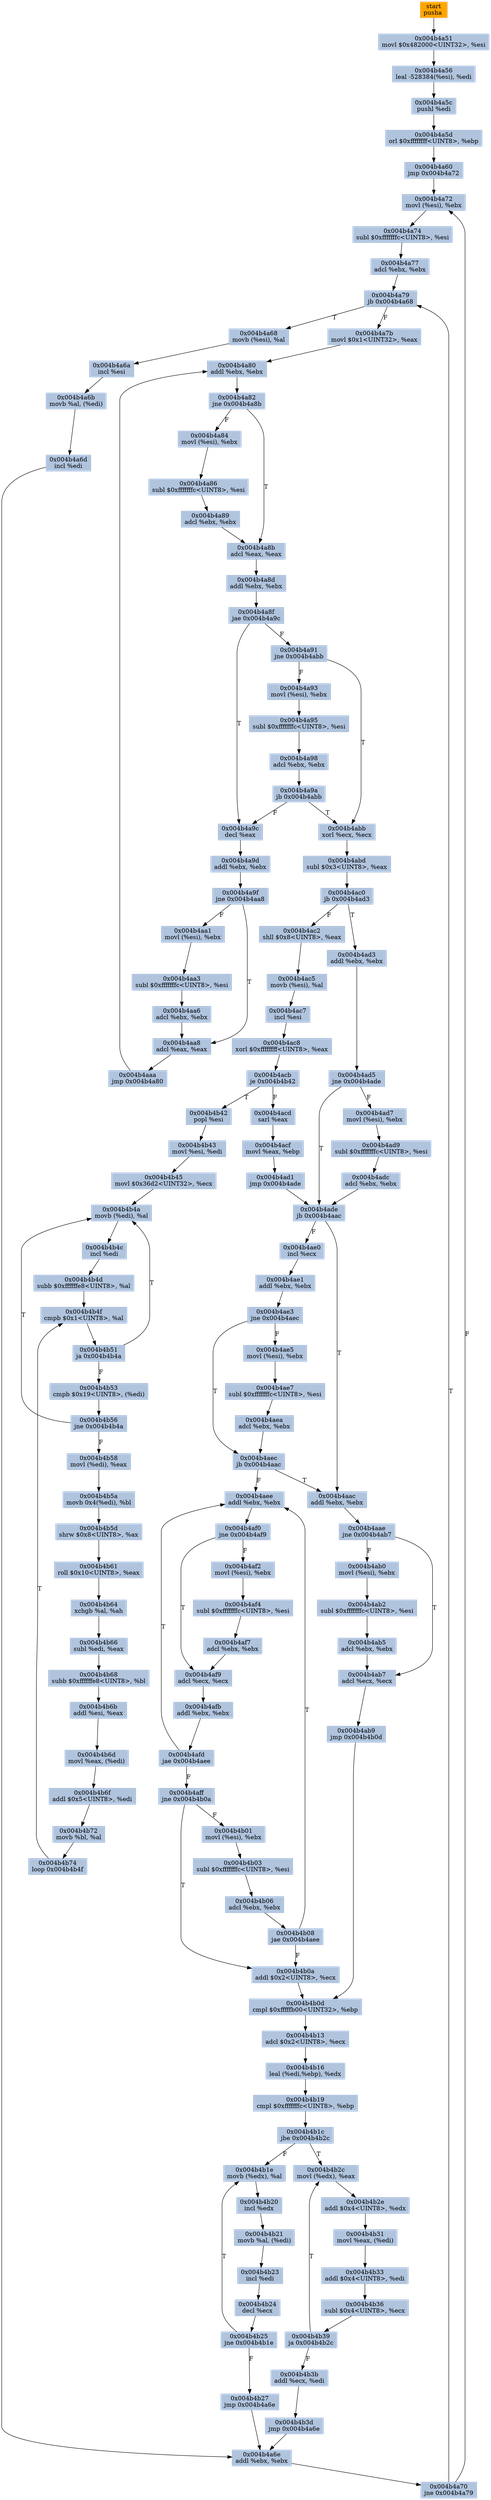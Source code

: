digraph G {
node[shape=rectangle,style=filled,fillcolor=lightsteelblue,color=lightsteelblue]
bgcolor="transparent"
a0x004b4a50pusha_[label="start\npusha ",color="lightgrey",fillcolor="orange"];
a0x004b4a51movl_0x482000UINT32_esi[label="0x004b4a51\nmovl $0x482000<UINT32>, %esi"];
a0x004b4a56leal__528384esi__edi[label="0x004b4a56\nleal -528384(%esi), %edi"];
a0x004b4a5cpushl_edi[label="0x004b4a5c\npushl %edi"];
a0x004b4a5dorl_0xffffffffUINT8_ebp[label="0x004b4a5d\norl $0xffffffff<UINT8>, %ebp"];
a0x004b4a60jmp_0x004b4a72[label="0x004b4a60\njmp 0x004b4a72"];
a0x004b4a72movl_esi__ebx[label="0x004b4a72\nmovl (%esi), %ebx"];
a0x004b4a74subl_0xfffffffcUINT8_esi[label="0x004b4a74\nsubl $0xfffffffc<UINT8>, %esi"];
a0x004b4a77adcl_ebx_ebx[label="0x004b4a77\nadcl %ebx, %ebx"];
a0x004b4a79jb_0x004b4a68[label="0x004b4a79\njb 0x004b4a68"];
a0x004b4a68movb_esi__al[label="0x004b4a68\nmovb (%esi), %al"];
a0x004b4a6aincl_esi[label="0x004b4a6a\nincl %esi"];
a0x004b4a6bmovb_al_edi_[label="0x004b4a6b\nmovb %al, (%edi)"];
a0x004b4a6dincl_edi[label="0x004b4a6d\nincl %edi"];
a0x004b4a6eaddl_ebx_ebx[label="0x004b4a6e\naddl %ebx, %ebx"];
a0x004b4a70jne_0x004b4a79[label="0x004b4a70\njne 0x004b4a79"];
a0x004b4a7bmovl_0x1UINT32_eax[label="0x004b4a7b\nmovl $0x1<UINT32>, %eax"];
a0x004b4a80addl_ebx_ebx[label="0x004b4a80\naddl %ebx, %ebx"];
a0x004b4a82jne_0x004b4a8b[label="0x004b4a82\njne 0x004b4a8b"];
a0x004b4a8badcl_eax_eax[label="0x004b4a8b\nadcl %eax, %eax"];
a0x004b4a8daddl_ebx_ebx[label="0x004b4a8d\naddl %ebx, %ebx"];
a0x004b4a8fjae_0x004b4a9c[label="0x004b4a8f\njae 0x004b4a9c"];
a0x004b4a91jne_0x004b4abb[label="0x004b4a91\njne 0x004b4abb"];
a0x004b4abbxorl_ecx_ecx[label="0x004b4abb\nxorl %ecx, %ecx"];
a0x004b4abdsubl_0x3UINT8_eax[label="0x004b4abd\nsubl $0x3<UINT8>, %eax"];
a0x004b4ac0jb_0x004b4ad3[label="0x004b4ac0\njb 0x004b4ad3"];
a0x004b4ad3addl_ebx_ebx[label="0x004b4ad3\naddl %ebx, %ebx"];
a0x004b4ad5jne_0x004b4ade[label="0x004b4ad5\njne 0x004b4ade"];
a0x004b4adejb_0x004b4aac[label="0x004b4ade\njb 0x004b4aac"];
a0x004b4aacaddl_ebx_ebx[label="0x004b4aac\naddl %ebx, %ebx"];
a0x004b4aaejne_0x004b4ab7[label="0x004b4aae\njne 0x004b4ab7"];
a0x004b4ab7adcl_ecx_ecx[label="0x004b4ab7\nadcl %ecx, %ecx"];
a0x004b4ab9jmp_0x004b4b0d[label="0x004b4ab9\njmp 0x004b4b0d"];
a0x004b4b0dcmpl_0xfffffb00UINT32_ebp[label="0x004b4b0d\ncmpl $0xfffffb00<UINT32>, %ebp"];
a0x004b4b13adcl_0x2UINT8_ecx[label="0x004b4b13\nadcl $0x2<UINT8>, %ecx"];
a0x004b4b16leal_ediebp__edx[label="0x004b4b16\nleal (%edi,%ebp), %edx"];
a0x004b4b19cmpl_0xfffffffcUINT8_ebp[label="0x004b4b19\ncmpl $0xfffffffc<UINT8>, %ebp"];
a0x004b4b1cjbe_0x004b4b2c[label="0x004b4b1c\njbe 0x004b4b2c"];
a0x004b4b1emovb_edx__al[label="0x004b4b1e\nmovb (%edx), %al"];
a0x004b4b20incl_edx[label="0x004b4b20\nincl %edx"];
a0x004b4b21movb_al_edi_[label="0x004b4b21\nmovb %al, (%edi)"];
a0x004b4b23incl_edi[label="0x004b4b23\nincl %edi"];
a0x004b4b24decl_ecx[label="0x004b4b24\ndecl %ecx"];
a0x004b4b25jne_0x004b4b1e[label="0x004b4b25\njne 0x004b4b1e"];
a0x004b4b27jmp_0x004b4a6e[label="0x004b4b27\njmp 0x004b4a6e"];
a0x004b4ac2shll_0x8UINT8_eax[label="0x004b4ac2\nshll $0x8<UINT8>, %eax"];
a0x004b4ac5movb_esi__al[label="0x004b4ac5\nmovb (%esi), %al"];
a0x004b4ac7incl_esi[label="0x004b4ac7\nincl %esi"];
a0x004b4ac8xorl_0xffffffffUINT8_eax[label="0x004b4ac8\nxorl $0xffffffff<UINT8>, %eax"];
a0x004b4acbje_0x004b4b42[label="0x004b4acb\nje 0x004b4b42"];
a0x004b4acdsarl_eax[label="0x004b4acd\nsarl %eax"];
a0x004b4acfmovl_eax_ebp[label="0x004b4acf\nmovl %eax, %ebp"];
a0x004b4ad1jmp_0x004b4ade[label="0x004b4ad1\njmp 0x004b4ade"];
a0x004b4ae0incl_ecx[label="0x004b4ae0\nincl %ecx"];
a0x004b4ae1addl_ebx_ebx[label="0x004b4ae1\naddl %ebx, %ebx"];
a0x004b4ae3jne_0x004b4aec[label="0x004b4ae3\njne 0x004b4aec"];
a0x004b4aecjb_0x004b4aac[label="0x004b4aec\njb 0x004b4aac"];
a0x004b4b2cmovl_edx__eax[label="0x004b4b2c\nmovl (%edx), %eax"];
a0x004b4b2eaddl_0x4UINT8_edx[label="0x004b4b2e\naddl $0x4<UINT8>, %edx"];
a0x004b4b31movl_eax_edi_[label="0x004b4b31\nmovl %eax, (%edi)"];
a0x004b4b33addl_0x4UINT8_edi[label="0x004b4b33\naddl $0x4<UINT8>, %edi"];
a0x004b4b36subl_0x4UINT8_ecx[label="0x004b4b36\nsubl $0x4<UINT8>, %ecx"];
a0x004b4b39ja_0x004b4b2c[label="0x004b4b39\nja 0x004b4b2c"];
a0x004b4b3baddl_ecx_edi[label="0x004b4b3b\naddl %ecx, %edi"];
a0x004b4b3djmp_0x004b4a6e[label="0x004b4b3d\njmp 0x004b4a6e"];
a0x004b4a93movl_esi__ebx[label="0x004b4a93\nmovl (%esi), %ebx"];
a0x004b4a95subl_0xfffffffcUINT8_esi[label="0x004b4a95\nsubl $0xfffffffc<UINT8>, %esi"];
a0x004b4a98adcl_ebx_ebx[label="0x004b4a98\nadcl %ebx, %ebx"];
a0x004b4a9ajb_0x004b4abb[label="0x004b4a9a\njb 0x004b4abb"];
a0x004b4aeeaddl_ebx_ebx[label="0x004b4aee\naddl %ebx, %ebx"];
a0x004b4af0jne_0x004b4af9[label="0x004b4af0\njne 0x004b4af9"];
a0x004b4af9adcl_ecx_ecx[label="0x004b4af9\nadcl %ecx, %ecx"];
a0x004b4afbaddl_ebx_ebx[label="0x004b4afb\naddl %ebx, %ebx"];
a0x004b4afdjae_0x004b4aee[label="0x004b4afd\njae 0x004b4aee"];
a0x004b4affjne_0x004b4b0a[label="0x004b4aff\njne 0x004b4b0a"];
a0x004b4b0aaddl_0x2UINT8_ecx[label="0x004b4b0a\naddl $0x2<UINT8>, %ecx"];
a0x004b4ab0movl_esi__ebx[label="0x004b4ab0\nmovl (%esi), %ebx"];
a0x004b4ab2subl_0xfffffffcUINT8_esi[label="0x004b4ab2\nsubl $0xfffffffc<UINT8>, %esi"];
a0x004b4ab5adcl_ebx_ebx[label="0x004b4ab5\nadcl %ebx, %ebx"];
a0x004b4a84movl_esi__ebx[label="0x004b4a84\nmovl (%esi), %ebx"];
a0x004b4a86subl_0xfffffffcUINT8_esi[label="0x004b4a86\nsubl $0xfffffffc<UINT8>, %esi"];
a0x004b4a89adcl_ebx_ebx[label="0x004b4a89\nadcl %ebx, %ebx"];
a0x004b4a9cdecl_eax[label="0x004b4a9c\ndecl %eax"];
a0x004b4a9daddl_ebx_ebx[label="0x004b4a9d\naddl %ebx, %ebx"];
a0x004b4a9fjne_0x004b4aa8[label="0x004b4a9f\njne 0x004b4aa8"];
a0x004b4aa8adcl_eax_eax[label="0x004b4aa8\nadcl %eax, %eax"];
a0x004b4aaajmp_0x004b4a80[label="0x004b4aaa\njmp 0x004b4a80"];
a0x004b4ae5movl_esi__ebx[label="0x004b4ae5\nmovl (%esi), %ebx"];
a0x004b4ae7subl_0xfffffffcUINT8_esi[label="0x004b4ae7\nsubl $0xfffffffc<UINT8>, %esi"];
a0x004b4aeaadcl_ebx_ebx[label="0x004b4aea\nadcl %ebx, %ebx"];
a0x004b4b01movl_esi__ebx[label="0x004b4b01\nmovl (%esi), %ebx"];
a0x004b4b03subl_0xfffffffcUINT8_esi[label="0x004b4b03\nsubl $0xfffffffc<UINT8>, %esi"];
a0x004b4b06adcl_ebx_ebx[label="0x004b4b06\nadcl %ebx, %ebx"];
a0x004b4b08jae_0x004b4aee[label="0x004b4b08\njae 0x004b4aee"];
a0x004b4af2movl_esi__ebx[label="0x004b4af2\nmovl (%esi), %ebx"];
a0x004b4af4subl_0xfffffffcUINT8_esi[label="0x004b4af4\nsubl $0xfffffffc<UINT8>, %esi"];
a0x004b4af7adcl_ebx_ebx[label="0x004b4af7\nadcl %ebx, %ebx"];
a0x004b4ad7movl_esi__ebx[label="0x004b4ad7\nmovl (%esi), %ebx"];
a0x004b4ad9subl_0xfffffffcUINT8_esi[label="0x004b4ad9\nsubl $0xfffffffc<UINT8>, %esi"];
a0x004b4adcadcl_ebx_ebx[label="0x004b4adc\nadcl %ebx, %ebx"];
a0x004b4aa1movl_esi__ebx[label="0x004b4aa1\nmovl (%esi), %ebx"];
a0x004b4aa3subl_0xfffffffcUINT8_esi[label="0x004b4aa3\nsubl $0xfffffffc<UINT8>, %esi"];
a0x004b4aa6adcl_ebx_ebx[label="0x004b4aa6\nadcl %ebx, %ebx"];
a0x004b4b42popl_esi[label="0x004b4b42\npopl %esi"];
a0x004b4b43movl_esi_edi[label="0x004b4b43\nmovl %esi, %edi"];
a0x004b4b45movl_0x36d2UINT32_ecx[label="0x004b4b45\nmovl $0x36d2<UINT32>, %ecx"];
a0x004b4b4amovb_edi__al[label="0x004b4b4a\nmovb (%edi), %al"];
a0x004b4b4cincl_edi[label="0x004b4b4c\nincl %edi"];
a0x004b4b4dsubb_0xffffffe8UINT8_al[label="0x004b4b4d\nsubb $0xffffffe8<UINT8>, %al"];
a0x004b4b4fcmpb_0x1UINT8_al[label="0x004b4b4f\ncmpb $0x1<UINT8>, %al"];
a0x004b4b51ja_0x004b4b4a[label="0x004b4b51\nja 0x004b4b4a"];
a0x004b4b53cmpb_0x19UINT8_edi_[label="0x004b4b53\ncmpb $0x19<UINT8>, (%edi)"];
a0x004b4b56jne_0x004b4b4a[label="0x004b4b56\njne 0x004b4b4a"];
a0x004b4b58movl_edi__eax[label="0x004b4b58\nmovl (%edi), %eax"];
a0x004b4b5amovb_0x4edi__bl[label="0x004b4b5a\nmovb 0x4(%edi), %bl"];
a0x004b4b5dshrw_0x8UINT8_ax[label="0x004b4b5d\nshrw $0x8<UINT8>, %ax"];
a0x004b4b61roll_0x10UINT8_eax[label="0x004b4b61\nroll $0x10<UINT8>, %eax"];
a0x004b4b64xchgb_al_ah[label="0x004b4b64\nxchgb %al, %ah"];
a0x004b4b66subl_edi_eax[label="0x004b4b66\nsubl %edi, %eax"];
a0x004b4b68subb_0xffffffe8UINT8_bl[label="0x004b4b68\nsubb $0xffffffe8<UINT8>, %bl"];
a0x004b4b6baddl_esi_eax[label="0x004b4b6b\naddl %esi, %eax"];
a0x004b4b6dmovl_eax_edi_[label="0x004b4b6d\nmovl %eax, (%edi)"];
a0x004b4b6faddl_0x5UINT8_edi[label="0x004b4b6f\naddl $0x5<UINT8>, %edi"];
a0x004b4b72movb_bl_al[label="0x004b4b72\nmovb %bl, %al"];
a0x004b4b74loop_0x004b4b4f[label="0x004b4b74\nloop 0x004b4b4f"];
a0x004b4a50pusha_ -> a0x004b4a51movl_0x482000UINT32_esi [color="#000000"];
a0x004b4a51movl_0x482000UINT32_esi -> a0x004b4a56leal__528384esi__edi [color="#000000"];
a0x004b4a56leal__528384esi__edi -> a0x004b4a5cpushl_edi [color="#000000"];
a0x004b4a5cpushl_edi -> a0x004b4a5dorl_0xffffffffUINT8_ebp [color="#000000"];
a0x004b4a5dorl_0xffffffffUINT8_ebp -> a0x004b4a60jmp_0x004b4a72 [color="#000000"];
a0x004b4a60jmp_0x004b4a72 -> a0x004b4a72movl_esi__ebx [color="#000000"];
a0x004b4a72movl_esi__ebx -> a0x004b4a74subl_0xfffffffcUINT8_esi [color="#000000"];
a0x004b4a74subl_0xfffffffcUINT8_esi -> a0x004b4a77adcl_ebx_ebx [color="#000000"];
a0x004b4a77adcl_ebx_ebx -> a0x004b4a79jb_0x004b4a68 [color="#000000"];
a0x004b4a79jb_0x004b4a68 -> a0x004b4a68movb_esi__al [color="#000000",label="T"];
a0x004b4a68movb_esi__al -> a0x004b4a6aincl_esi [color="#000000"];
a0x004b4a6aincl_esi -> a0x004b4a6bmovb_al_edi_ [color="#000000"];
a0x004b4a6bmovb_al_edi_ -> a0x004b4a6dincl_edi [color="#000000"];
a0x004b4a6dincl_edi -> a0x004b4a6eaddl_ebx_ebx [color="#000000"];
a0x004b4a6eaddl_ebx_ebx -> a0x004b4a70jne_0x004b4a79 [color="#000000"];
a0x004b4a70jne_0x004b4a79 -> a0x004b4a79jb_0x004b4a68 [color="#000000",label="T"];
a0x004b4a79jb_0x004b4a68 -> a0x004b4a7bmovl_0x1UINT32_eax [color="#000000",label="F"];
a0x004b4a7bmovl_0x1UINT32_eax -> a0x004b4a80addl_ebx_ebx [color="#000000"];
a0x004b4a80addl_ebx_ebx -> a0x004b4a82jne_0x004b4a8b [color="#000000"];
a0x004b4a82jne_0x004b4a8b -> a0x004b4a8badcl_eax_eax [color="#000000",label="T"];
a0x004b4a8badcl_eax_eax -> a0x004b4a8daddl_ebx_ebx [color="#000000"];
a0x004b4a8daddl_ebx_ebx -> a0x004b4a8fjae_0x004b4a9c [color="#000000"];
a0x004b4a8fjae_0x004b4a9c -> a0x004b4a91jne_0x004b4abb [color="#000000",label="F"];
a0x004b4a91jne_0x004b4abb -> a0x004b4abbxorl_ecx_ecx [color="#000000",label="T"];
a0x004b4abbxorl_ecx_ecx -> a0x004b4abdsubl_0x3UINT8_eax [color="#000000"];
a0x004b4abdsubl_0x3UINT8_eax -> a0x004b4ac0jb_0x004b4ad3 [color="#000000"];
a0x004b4ac0jb_0x004b4ad3 -> a0x004b4ad3addl_ebx_ebx [color="#000000",label="T"];
a0x004b4ad3addl_ebx_ebx -> a0x004b4ad5jne_0x004b4ade [color="#000000"];
a0x004b4ad5jne_0x004b4ade -> a0x004b4adejb_0x004b4aac [color="#000000",label="T"];
a0x004b4adejb_0x004b4aac -> a0x004b4aacaddl_ebx_ebx [color="#000000",label="T"];
a0x004b4aacaddl_ebx_ebx -> a0x004b4aaejne_0x004b4ab7 [color="#000000"];
a0x004b4aaejne_0x004b4ab7 -> a0x004b4ab7adcl_ecx_ecx [color="#000000",label="T"];
a0x004b4ab7adcl_ecx_ecx -> a0x004b4ab9jmp_0x004b4b0d [color="#000000"];
a0x004b4ab9jmp_0x004b4b0d -> a0x004b4b0dcmpl_0xfffffb00UINT32_ebp [color="#000000"];
a0x004b4b0dcmpl_0xfffffb00UINT32_ebp -> a0x004b4b13adcl_0x2UINT8_ecx [color="#000000"];
a0x004b4b13adcl_0x2UINT8_ecx -> a0x004b4b16leal_ediebp__edx [color="#000000"];
a0x004b4b16leal_ediebp__edx -> a0x004b4b19cmpl_0xfffffffcUINT8_ebp [color="#000000"];
a0x004b4b19cmpl_0xfffffffcUINT8_ebp -> a0x004b4b1cjbe_0x004b4b2c [color="#000000"];
a0x004b4b1cjbe_0x004b4b2c -> a0x004b4b1emovb_edx__al [color="#000000",label="F"];
a0x004b4b1emovb_edx__al -> a0x004b4b20incl_edx [color="#000000"];
a0x004b4b20incl_edx -> a0x004b4b21movb_al_edi_ [color="#000000"];
a0x004b4b21movb_al_edi_ -> a0x004b4b23incl_edi [color="#000000"];
a0x004b4b23incl_edi -> a0x004b4b24decl_ecx [color="#000000"];
a0x004b4b24decl_ecx -> a0x004b4b25jne_0x004b4b1e [color="#000000"];
a0x004b4b25jne_0x004b4b1e -> a0x004b4b1emovb_edx__al [color="#000000",label="T"];
a0x004b4b25jne_0x004b4b1e -> a0x004b4b27jmp_0x004b4a6e [color="#000000",label="F"];
a0x004b4b27jmp_0x004b4a6e -> a0x004b4a6eaddl_ebx_ebx [color="#000000"];
a0x004b4ac0jb_0x004b4ad3 -> a0x004b4ac2shll_0x8UINT8_eax [color="#000000",label="F"];
a0x004b4ac2shll_0x8UINT8_eax -> a0x004b4ac5movb_esi__al [color="#000000"];
a0x004b4ac5movb_esi__al -> a0x004b4ac7incl_esi [color="#000000"];
a0x004b4ac7incl_esi -> a0x004b4ac8xorl_0xffffffffUINT8_eax [color="#000000"];
a0x004b4ac8xorl_0xffffffffUINT8_eax -> a0x004b4acbje_0x004b4b42 [color="#000000"];
a0x004b4acbje_0x004b4b42 -> a0x004b4acdsarl_eax [color="#000000",label="F"];
a0x004b4acdsarl_eax -> a0x004b4acfmovl_eax_ebp [color="#000000"];
a0x004b4acfmovl_eax_ebp -> a0x004b4ad1jmp_0x004b4ade [color="#000000"];
a0x004b4ad1jmp_0x004b4ade -> a0x004b4adejb_0x004b4aac [color="#000000"];
a0x004b4adejb_0x004b4aac -> a0x004b4ae0incl_ecx [color="#000000",label="F"];
a0x004b4ae0incl_ecx -> a0x004b4ae1addl_ebx_ebx [color="#000000"];
a0x004b4ae1addl_ebx_ebx -> a0x004b4ae3jne_0x004b4aec [color="#000000"];
a0x004b4ae3jne_0x004b4aec -> a0x004b4aecjb_0x004b4aac [color="#000000",label="T"];
a0x004b4aecjb_0x004b4aac -> a0x004b4aacaddl_ebx_ebx [color="#000000",label="T"];
a0x004b4b1cjbe_0x004b4b2c -> a0x004b4b2cmovl_edx__eax [color="#000000",label="T"];
a0x004b4b2cmovl_edx__eax -> a0x004b4b2eaddl_0x4UINT8_edx [color="#000000"];
a0x004b4b2eaddl_0x4UINT8_edx -> a0x004b4b31movl_eax_edi_ [color="#000000"];
a0x004b4b31movl_eax_edi_ -> a0x004b4b33addl_0x4UINT8_edi [color="#000000"];
a0x004b4b33addl_0x4UINT8_edi -> a0x004b4b36subl_0x4UINT8_ecx [color="#000000"];
a0x004b4b36subl_0x4UINT8_ecx -> a0x004b4b39ja_0x004b4b2c [color="#000000"];
a0x004b4b39ja_0x004b4b2c -> a0x004b4b2cmovl_edx__eax [color="#000000",label="T"];
a0x004b4b39ja_0x004b4b2c -> a0x004b4b3baddl_ecx_edi [color="#000000",label="F"];
a0x004b4b3baddl_ecx_edi -> a0x004b4b3djmp_0x004b4a6e [color="#000000"];
a0x004b4b3djmp_0x004b4a6e -> a0x004b4a6eaddl_ebx_ebx [color="#000000"];
a0x004b4a70jne_0x004b4a79 -> a0x004b4a72movl_esi__ebx [color="#000000",label="F"];
a0x004b4a91jne_0x004b4abb -> a0x004b4a93movl_esi__ebx [color="#000000",label="F"];
a0x004b4a93movl_esi__ebx -> a0x004b4a95subl_0xfffffffcUINT8_esi [color="#000000"];
a0x004b4a95subl_0xfffffffcUINT8_esi -> a0x004b4a98adcl_ebx_ebx [color="#000000"];
a0x004b4a98adcl_ebx_ebx -> a0x004b4a9ajb_0x004b4abb [color="#000000"];
a0x004b4a9ajb_0x004b4abb -> a0x004b4abbxorl_ecx_ecx [color="#000000",label="T"];
a0x004b4aecjb_0x004b4aac -> a0x004b4aeeaddl_ebx_ebx [color="#000000",label="F"];
a0x004b4aeeaddl_ebx_ebx -> a0x004b4af0jne_0x004b4af9 [color="#000000"];
a0x004b4af0jne_0x004b4af9 -> a0x004b4af9adcl_ecx_ecx [color="#000000",label="T"];
a0x004b4af9adcl_ecx_ecx -> a0x004b4afbaddl_ebx_ebx [color="#000000"];
a0x004b4afbaddl_ebx_ebx -> a0x004b4afdjae_0x004b4aee [color="#000000"];
a0x004b4afdjae_0x004b4aee -> a0x004b4aeeaddl_ebx_ebx [color="#000000",label="T"];
a0x004b4afdjae_0x004b4aee -> a0x004b4affjne_0x004b4b0a [color="#000000",label="F"];
a0x004b4affjne_0x004b4b0a -> a0x004b4b0aaddl_0x2UINT8_ecx [color="#000000",label="T"];
a0x004b4b0aaddl_0x2UINT8_ecx -> a0x004b4b0dcmpl_0xfffffb00UINT32_ebp [color="#000000"];
a0x004b4aaejne_0x004b4ab7 -> a0x004b4ab0movl_esi__ebx [color="#000000",label="F"];
a0x004b4ab0movl_esi__ebx -> a0x004b4ab2subl_0xfffffffcUINT8_esi [color="#000000"];
a0x004b4ab2subl_0xfffffffcUINT8_esi -> a0x004b4ab5adcl_ebx_ebx [color="#000000"];
a0x004b4ab5adcl_ebx_ebx -> a0x004b4ab7adcl_ecx_ecx [color="#000000"];
a0x004b4a82jne_0x004b4a8b -> a0x004b4a84movl_esi__ebx [color="#000000",label="F"];
a0x004b4a84movl_esi__ebx -> a0x004b4a86subl_0xfffffffcUINT8_esi [color="#000000"];
a0x004b4a86subl_0xfffffffcUINT8_esi -> a0x004b4a89adcl_ebx_ebx [color="#000000"];
a0x004b4a89adcl_ebx_ebx -> a0x004b4a8badcl_eax_eax [color="#000000"];
a0x004b4a8fjae_0x004b4a9c -> a0x004b4a9cdecl_eax [color="#000000",label="T"];
a0x004b4a9cdecl_eax -> a0x004b4a9daddl_ebx_ebx [color="#000000"];
a0x004b4a9daddl_ebx_ebx -> a0x004b4a9fjne_0x004b4aa8 [color="#000000"];
a0x004b4a9fjne_0x004b4aa8 -> a0x004b4aa8adcl_eax_eax [color="#000000",label="T"];
a0x004b4aa8adcl_eax_eax -> a0x004b4aaajmp_0x004b4a80 [color="#000000"];
a0x004b4aaajmp_0x004b4a80 -> a0x004b4a80addl_ebx_ebx [color="#000000"];
a0x004b4ae3jne_0x004b4aec -> a0x004b4ae5movl_esi__ebx [color="#000000",label="F"];
a0x004b4ae5movl_esi__ebx -> a0x004b4ae7subl_0xfffffffcUINT8_esi [color="#000000"];
a0x004b4ae7subl_0xfffffffcUINT8_esi -> a0x004b4aeaadcl_ebx_ebx [color="#000000"];
a0x004b4aeaadcl_ebx_ebx -> a0x004b4aecjb_0x004b4aac [color="#000000"];
a0x004b4a9ajb_0x004b4abb -> a0x004b4a9cdecl_eax [color="#000000",label="F"];
a0x004b4affjne_0x004b4b0a -> a0x004b4b01movl_esi__ebx [color="#000000",label="F"];
a0x004b4b01movl_esi__ebx -> a0x004b4b03subl_0xfffffffcUINT8_esi [color="#000000"];
a0x004b4b03subl_0xfffffffcUINT8_esi -> a0x004b4b06adcl_ebx_ebx [color="#000000"];
a0x004b4b06adcl_ebx_ebx -> a0x004b4b08jae_0x004b4aee [color="#000000"];
a0x004b4b08jae_0x004b4aee -> a0x004b4b0aaddl_0x2UINT8_ecx [color="#000000",label="F"];
a0x004b4af0jne_0x004b4af9 -> a0x004b4af2movl_esi__ebx [color="#000000",label="F"];
a0x004b4af2movl_esi__ebx -> a0x004b4af4subl_0xfffffffcUINT8_esi [color="#000000"];
a0x004b4af4subl_0xfffffffcUINT8_esi -> a0x004b4af7adcl_ebx_ebx [color="#000000"];
a0x004b4af7adcl_ebx_ebx -> a0x004b4af9adcl_ecx_ecx [color="#000000"];
a0x004b4ad5jne_0x004b4ade -> a0x004b4ad7movl_esi__ebx [color="#000000",label="F"];
a0x004b4ad7movl_esi__ebx -> a0x004b4ad9subl_0xfffffffcUINT8_esi [color="#000000"];
a0x004b4ad9subl_0xfffffffcUINT8_esi -> a0x004b4adcadcl_ebx_ebx [color="#000000"];
a0x004b4adcadcl_ebx_ebx -> a0x004b4adejb_0x004b4aac [color="#000000"];
a0x004b4a9fjne_0x004b4aa8 -> a0x004b4aa1movl_esi__ebx [color="#000000",label="F"];
a0x004b4aa1movl_esi__ebx -> a0x004b4aa3subl_0xfffffffcUINT8_esi [color="#000000"];
a0x004b4aa3subl_0xfffffffcUINT8_esi -> a0x004b4aa6adcl_ebx_ebx [color="#000000"];
a0x004b4aa6adcl_ebx_ebx -> a0x004b4aa8adcl_eax_eax [color="#000000"];
a0x004b4b08jae_0x004b4aee -> a0x004b4aeeaddl_ebx_ebx [color="#000000",label="T"];
a0x004b4acbje_0x004b4b42 -> a0x004b4b42popl_esi [color="#000000",label="T"];
a0x004b4b42popl_esi -> a0x004b4b43movl_esi_edi [color="#000000"];
a0x004b4b43movl_esi_edi -> a0x004b4b45movl_0x36d2UINT32_ecx [color="#000000"];
a0x004b4b45movl_0x36d2UINT32_ecx -> a0x004b4b4amovb_edi__al [color="#000000"];
a0x004b4b4amovb_edi__al -> a0x004b4b4cincl_edi [color="#000000"];
a0x004b4b4cincl_edi -> a0x004b4b4dsubb_0xffffffe8UINT8_al [color="#000000"];
a0x004b4b4dsubb_0xffffffe8UINT8_al -> a0x004b4b4fcmpb_0x1UINT8_al [color="#000000"];
a0x004b4b4fcmpb_0x1UINT8_al -> a0x004b4b51ja_0x004b4b4a [color="#000000"];
a0x004b4b51ja_0x004b4b4a -> a0x004b4b4amovb_edi__al [color="#000000",label="T"];
a0x004b4b51ja_0x004b4b4a -> a0x004b4b53cmpb_0x19UINT8_edi_ [color="#000000",label="F"];
a0x004b4b53cmpb_0x19UINT8_edi_ -> a0x004b4b56jne_0x004b4b4a [color="#000000"];
a0x004b4b56jne_0x004b4b4a -> a0x004b4b58movl_edi__eax [color="#000000",label="F"];
a0x004b4b58movl_edi__eax -> a0x004b4b5amovb_0x4edi__bl [color="#000000"];
a0x004b4b5amovb_0x4edi__bl -> a0x004b4b5dshrw_0x8UINT8_ax [color="#000000"];
a0x004b4b5dshrw_0x8UINT8_ax -> a0x004b4b61roll_0x10UINT8_eax [color="#000000"];
a0x004b4b61roll_0x10UINT8_eax -> a0x004b4b64xchgb_al_ah [color="#000000"];
a0x004b4b64xchgb_al_ah -> a0x004b4b66subl_edi_eax [color="#000000"];
a0x004b4b66subl_edi_eax -> a0x004b4b68subb_0xffffffe8UINT8_bl [color="#000000"];
a0x004b4b68subb_0xffffffe8UINT8_bl -> a0x004b4b6baddl_esi_eax [color="#000000"];
a0x004b4b6baddl_esi_eax -> a0x004b4b6dmovl_eax_edi_ [color="#000000"];
a0x004b4b6dmovl_eax_edi_ -> a0x004b4b6faddl_0x5UINT8_edi [color="#000000"];
a0x004b4b6faddl_0x5UINT8_edi -> a0x004b4b72movb_bl_al [color="#000000"];
a0x004b4b72movb_bl_al -> a0x004b4b74loop_0x004b4b4f [color="#000000"];
a0x004b4b74loop_0x004b4b4f -> a0x004b4b4fcmpb_0x1UINT8_al [color="#000000",label="T"];
a0x004b4b56jne_0x004b4b4a -> a0x004b4b4amovb_edi__al [color="#000000",label="T"];
}
